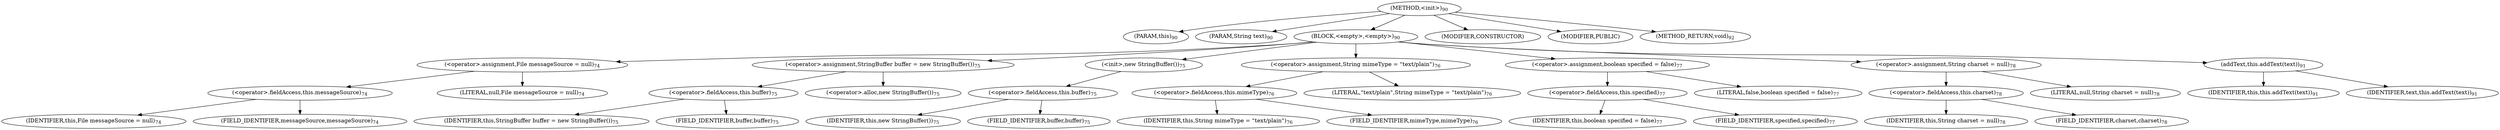 digraph "&lt;init&gt;" {  
"73" [label = <(METHOD,&lt;init&gt;)<SUB>90</SUB>> ]
"4" [label = <(PARAM,this)<SUB>90</SUB>> ]
"74" [label = <(PARAM,String text)<SUB>90</SUB>> ]
"75" [label = <(BLOCK,&lt;empty&gt;,&lt;empty&gt;)<SUB>90</SUB>> ]
"76" [label = <(&lt;operator&gt;.assignment,File messageSource = null)<SUB>74</SUB>> ]
"77" [label = <(&lt;operator&gt;.fieldAccess,this.messageSource)<SUB>74</SUB>> ]
"78" [label = <(IDENTIFIER,this,File messageSource = null)<SUB>74</SUB>> ]
"79" [label = <(FIELD_IDENTIFIER,messageSource,messageSource)<SUB>74</SUB>> ]
"80" [label = <(LITERAL,null,File messageSource = null)<SUB>74</SUB>> ]
"81" [label = <(&lt;operator&gt;.assignment,StringBuffer buffer = new StringBuffer())<SUB>75</SUB>> ]
"82" [label = <(&lt;operator&gt;.fieldAccess,this.buffer)<SUB>75</SUB>> ]
"83" [label = <(IDENTIFIER,this,StringBuffer buffer = new StringBuffer())<SUB>75</SUB>> ]
"84" [label = <(FIELD_IDENTIFIER,buffer,buffer)<SUB>75</SUB>> ]
"85" [label = <(&lt;operator&gt;.alloc,new StringBuffer())<SUB>75</SUB>> ]
"86" [label = <(&lt;init&gt;,new StringBuffer())<SUB>75</SUB>> ]
"87" [label = <(&lt;operator&gt;.fieldAccess,this.buffer)<SUB>75</SUB>> ]
"88" [label = <(IDENTIFIER,this,new StringBuffer())<SUB>75</SUB>> ]
"89" [label = <(FIELD_IDENTIFIER,buffer,buffer)<SUB>75</SUB>> ]
"90" [label = <(&lt;operator&gt;.assignment,String mimeType = &quot;text/plain&quot;)<SUB>76</SUB>> ]
"91" [label = <(&lt;operator&gt;.fieldAccess,this.mimeType)<SUB>76</SUB>> ]
"92" [label = <(IDENTIFIER,this,String mimeType = &quot;text/plain&quot;)<SUB>76</SUB>> ]
"93" [label = <(FIELD_IDENTIFIER,mimeType,mimeType)<SUB>76</SUB>> ]
"94" [label = <(LITERAL,&quot;text/plain&quot;,String mimeType = &quot;text/plain&quot;)<SUB>76</SUB>> ]
"95" [label = <(&lt;operator&gt;.assignment,boolean specified = false)<SUB>77</SUB>> ]
"96" [label = <(&lt;operator&gt;.fieldAccess,this.specified)<SUB>77</SUB>> ]
"97" [label = <(IDENTIFIER,this,boolean specified = false)<SUB>77</SUB>> ]
"98" [label = <(FIELD_IDENTIFIER,specified,specified)<SUB>77</SUB>> ]
"99" [label = <(LITERAL,false,boolean specified = false)<SUB>77</SUB>> ]
"100" [label = <(&lt;operator&gt;.assignment,String charset = null)<SUB>78</SUB>> ]
"101" [label = <(&lt;operator&gt;.fieldAccess,this.charset)<SUB>78</SUB>> ]
"102" [label = <(IDENTIFIER,this,String charset = null)<SUB>78</SUB>> ]
"103" [label = <(FIELD_IDENTIFIER,charset,charset)<SUB>78</SUB>> ]
"104" [label = <(LITERAL,null,String charset = null)<SUB>78</SUB>> ]
"105" [label = <(addText,this.addText(text))<SUB>91</SUB>> ]
"3" [label = <(IDENTIFIER,this,this.addText(text))<SUB>91</SUB>> ]
"106" [label = <(IDENTIFIER,text,this.addText(text))<SUB>91</SUB>> ]
"107" [label = <(MODIFIER,CONSTRUCTOR)> ]
"108" [label = <(MODIFIER,PUBLIC)> ]
"109" [label = <(METHOD_RETURN,void)<SUB>92</SUB>> ]
  "73" -> "4" 
  "73" -> "74" 
  "73" -> "75" 
  "73" -> "107" 
  "73" -> "108" 
  "73" -> "109" 
  "75" -> "76" 
  "75" -> "81" 
  "75" -> "86" 
  "75" -> "90" 
  "75" -> "95" 
  "75" -> "100" 
  "75" -> "105" 
  "76" -> "77" 
  "76" -> "80" 
  "77" -> "78" 
  "77" -> "79" 
  "81" -> "82" 
  "81" -> "85" 
  "82" -> "83" 
  "82" -> "84" 
  "86" -> "87" 
  "87" -> "88" 
  "87" -> "89" 
  "90" -> "91" 
  "90" -> "94" 
  "91" -> "92" 
  "91" -> "93" 
  "95" -> "96" 
  "95" -> "99" 
  "96" -> "97" 
  "96" -> "98" 
  "100" -> "101" 
  "100" -> "104" 
  "101" -> "102" 
  "101" -> "103" 
  "105" -> "3" 
  "105" -> "106" 
}
